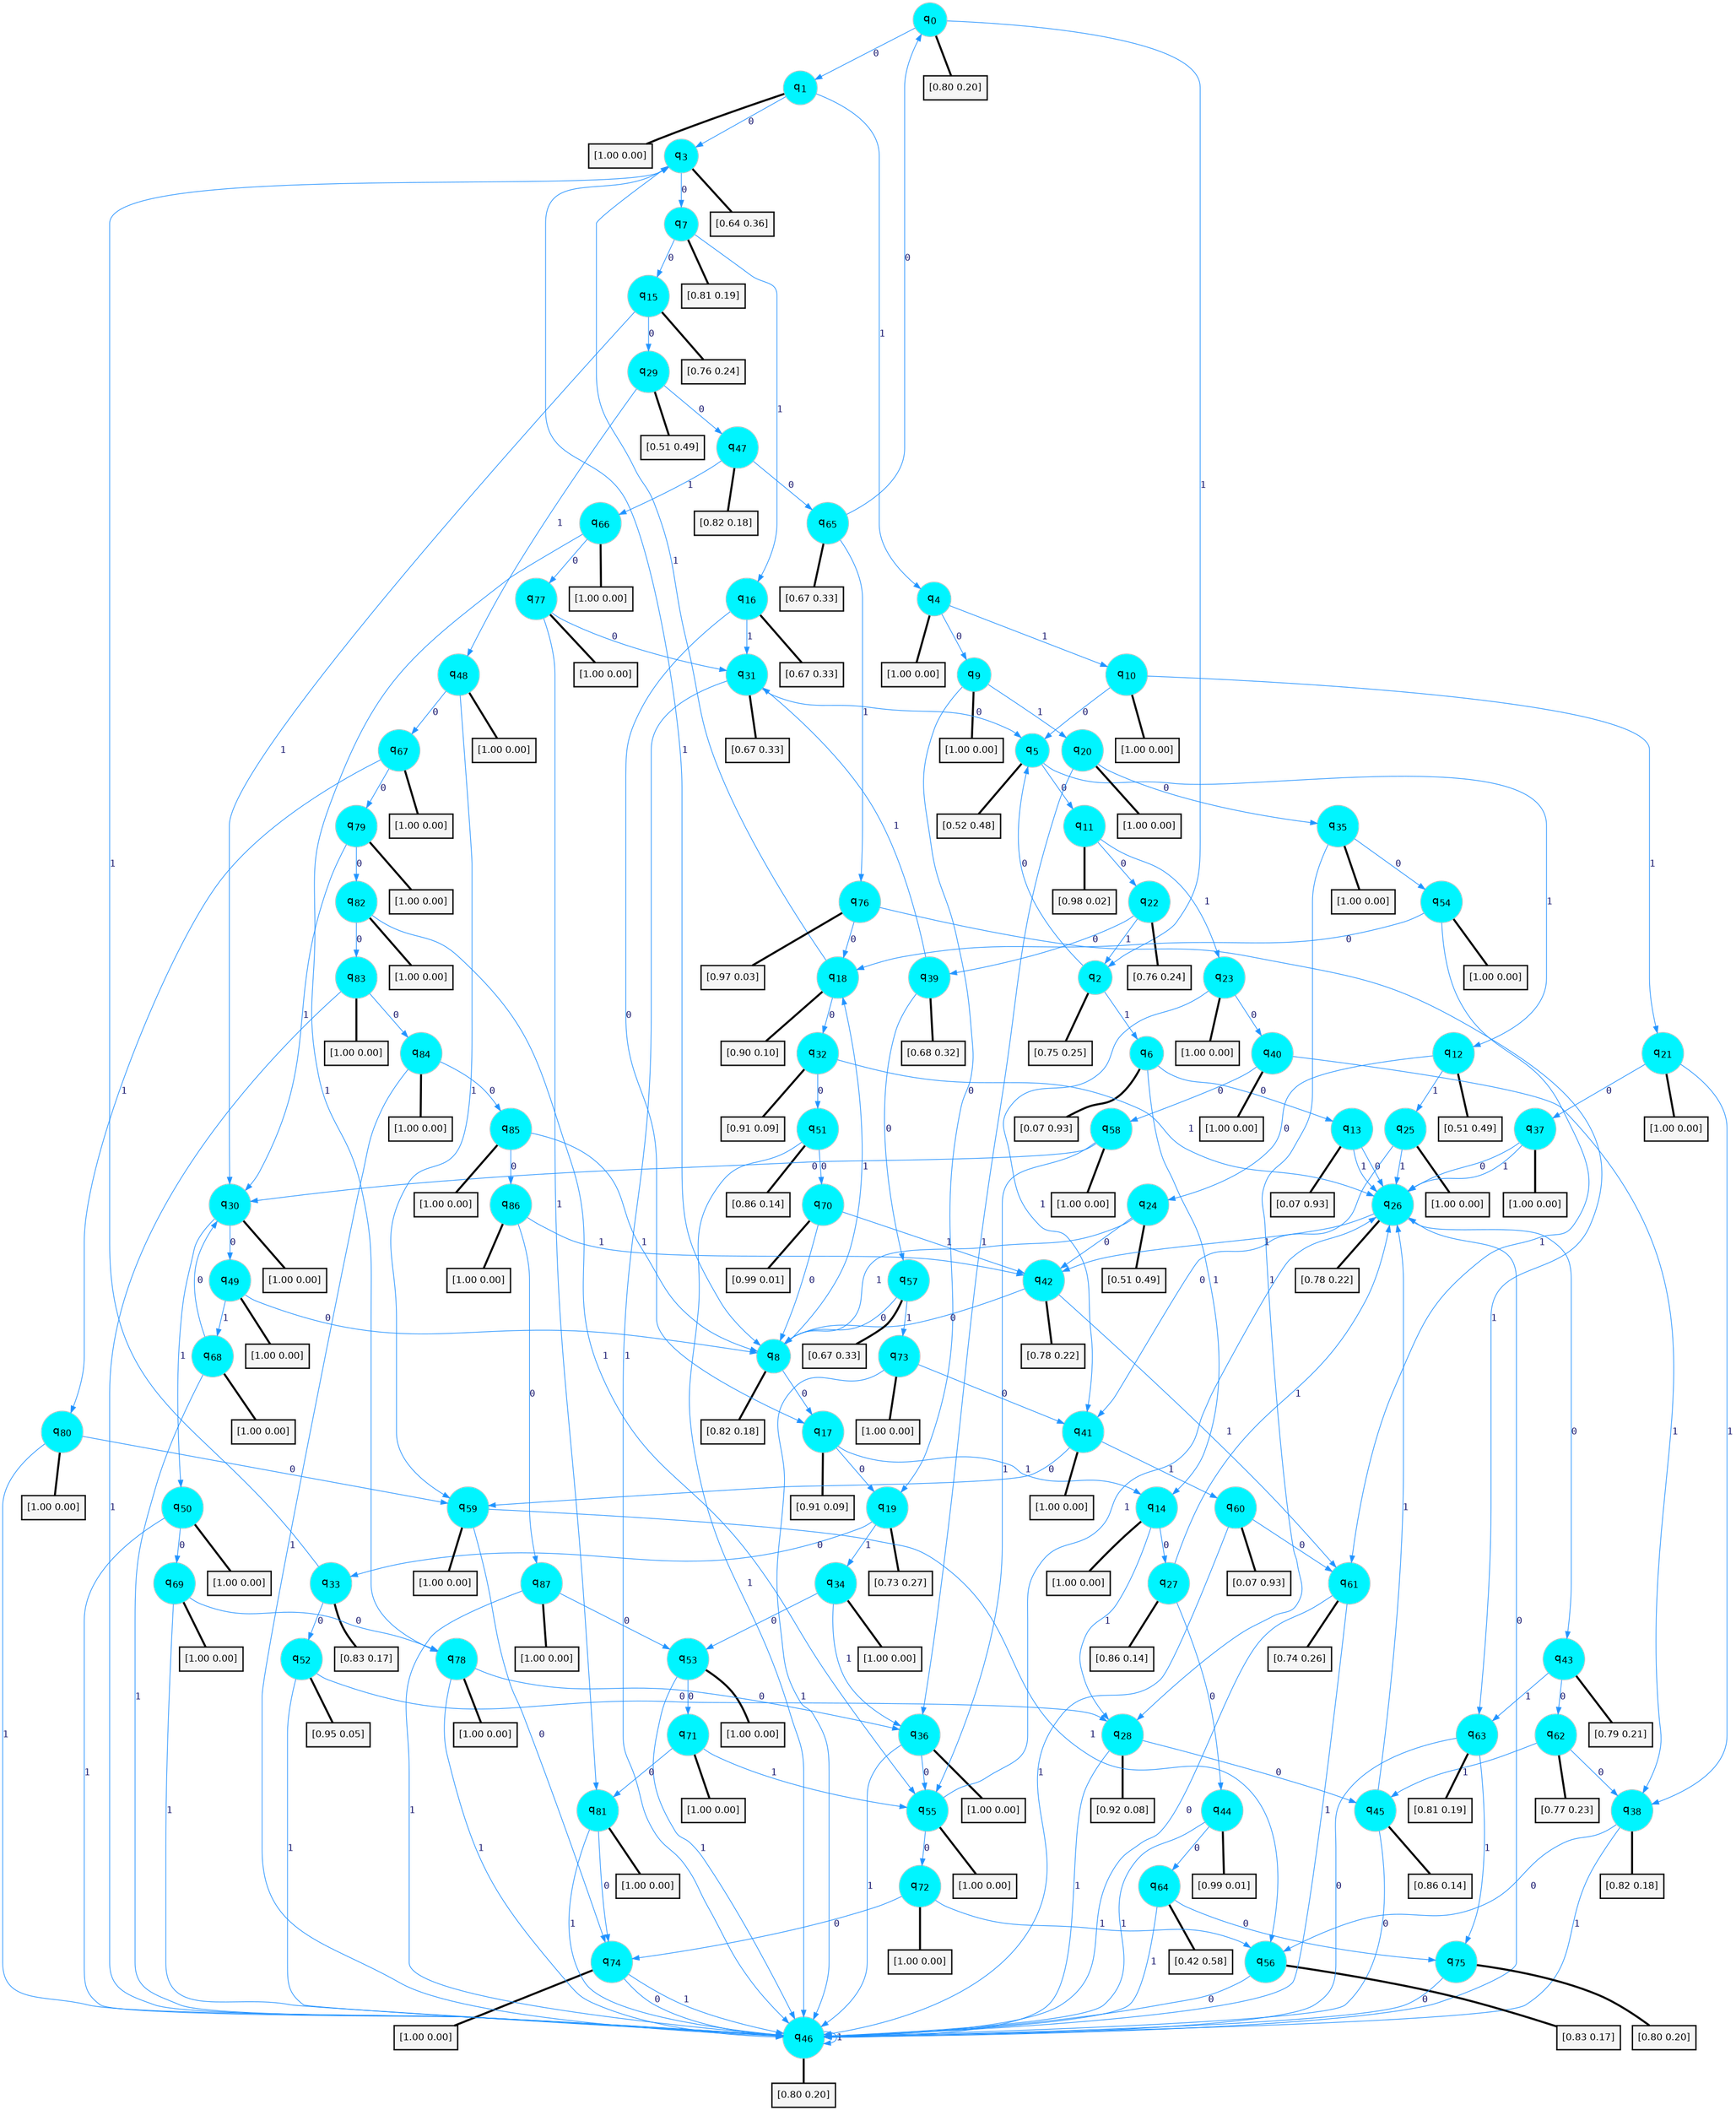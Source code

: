 digraph G {
graph [
bgcolor=transparent, dpi=300, rankdir=TD, size="40,25"];
node [
color=gray, fillcolor=turquoise1, fontcolor=black, fontname=Helvetica, fontsize=16, fontweight=bold, shape=circle, style=filled];
edge [
arrowsize=1, color=dodgerblue1, fontcolor=midnightblue, fontname=courier, fontweight=bold, penwidth=1, style=solid, weight=20];
0[label=<q<SUB>0</SUB>>];
1[label=<q<SUB>1</SUB>>];
2[label=<q<SUB>2</SUB>>];
3[label=<q<SUB>3</SUB>>];
4[label=<q<SUB>4</SUB>>];
5[label=<q<SUB>5</SUB>>];
6[label=<q<SUB>6</SUB>>];
7[label=<q<SUB>7</SUB>>];
8[label=<q<SUB>8</SUB>>];
9[label=<q<SUB>9</SUB>>];
10[label=<q<SUB>10</SUB>>];
11[label=<q<SUB>11</SUB>>];
12[label=<q<SUB>12</SUB>>];
13[label=<q<SUB>13</SUB>>];
14[label=<q<SUB>14</SUB>>];
15[label=<q<SUB>15</SUB>>];
16[label=<q<SUB>16</SUB>>];
17[label=<q<SUB>17</SUB>>];
18[label=<q<SUB>18</SUB>>];
19[label=<q<SUB>19</SUB>>];
20[label=<q<SUB>20</SUB>>];
21[label=<q<SUB>21</SUB>>];
22[label=<q<SUB>22</SUB>>];
23[label=<q<SUB>23</SUB>>];
24[label=<q<SUB>24</SUB>>];
25[label=<q<SUB>25</SUB>>];
26[label=<q<SUB>26</SUB>>];
27[label=<q<SUB>27</SUB>>];
28[label=<q<SUB>28</SUB>>];
29[label=<q<SUB>29</SUB>>];
30[label=<q<SUB>30</SUB>>];
31[label=<q<SUB>31</SUB>>];
32[label=<q<SUB>32</SUB>>];
33[label=<q<SUB>33</SUB>>];
34[label=<q<SUB>34</SUB>>];
35[label=<q<SUB>35</SUB>>];
36[label=<q<SUB>36</SUB>>];
37[label=<q<SUB>37</SUB>>];
38[label=<q<SUB>38</SUB>>];
39[label=<q<SUB>39</SUB>>];
40[label=<q<SUB>40</SUB>>];
41[label=<q<SUB>41</SUB>>];
42[label=<q<SUB>42</SUB>>];
43[label=<q<SUB>43</SUB>>];
44[label=<q<SUB>44</SUB>>];
45[label=<q<SUB>45</SUB>>];
46[label=<q<SUB>46</SUB>>];
47[label=<q<SUB>47</SUB>>];
48[label=<q<SUB>48</SUB>>];
49[label=<q<SUB>49</SUB>>];
50[label=<q<SUB>50</SUB>>];
51[label=<q<SUB>51</SUB>>];
52[label=<q<SUB>52</SUB>>];
53[label=<q<SUB>53</SUB>>];
54[label=<q<SUB>54</SUB>>];
55[label=<q<SUB>55</SUB>>];
56[label=<q<SUB>56</SUB>>];
57[label=<q<SUB>57</SUB>>];
58[label=<q<SUB>58</SUB>>];
59[label=<q<SUB>59</SUB>>];
60[label=<q<SUB>60</SUB>>];
61[label=<q<SUB>61</SUB>>];
62[label=<q<SUB>62</SUB>>];
63[label=<q<SUB>63</SUB>>];
64[label=<q<SUB>64</SUB>>];
65[label=<q<SUB>65</SUB>>];
66[label=<q<SUB>66</SUB>>];
67[label=<q<SUB>67</SUB>>];
68[label=<q<SUB>68</SUB>>];
69[label=<q<SUB>69</SUB>>];
70[label=<q<SUB>70</SUB>>];
71[label=<q<SUB>71</SUB>>];
72[label=<q<SUB>72</SUB>>];
73[label=<q<SUB>73</SUB>>];
74[label=<q<SUB>74</SUB>>];
75[label=<q<SUB>75</SUB>>];
76[label=<q<SUB>76</SUB>>];
77[label=<q<SUB>77</SUB>>];
78[label=<q<SUB>78</SUB>>];
79[label=<q<SUB>79</SUB>>];
80[label=<q<SUB>80</SUB>>];
81[label=<q<SUB>81</SUB>>];
82[label=<q<SUB>82</SUB>>];
83[label=<q<SUB>83</SUB>>];
84[label=<q<SUB>84</SUB>>];
85[label=<q<SUB>85</SUB>>];
86[label=<q<SUB>86</SUB>>];
87[label=<q<SUB>87</SUB>>];
88[label="[0.80 0.20]", shape=box,fontcolor=black, fontname=Helvetica, fontsize=14, penwidth=2, fillcolor=whitesmoke,color=black];
89[label="[1.00 0.00]", shape=box,fontcolor=black, fontname=Helvetica, fontsize=14, penwidth=2, fillcolor=whitesmoke,color=black];
90[label="[0.75 0.25]", shape=box,fontcolor=black, fontname=Helvetica, fontsize=14, penwidth=2, fillcolor=whitesmoke,color=black];
91[label="[0.64 0.36]", shape=box,fontcolor=black, fontname=Helvetica, fontsize=14, penwidth=2, fillcolor=whitesmoke,color=black];
92[label="[1.00 0.00]", shape=box,fontcolor=black, fontname=Helvetica, fontsize=14, penwidth=2, fillcolor=whitesmoke,color=black];
93[label="[0.52 0.48]", shape=box,fontcolor=black, fontname=Helvetica, fontsize=14, penwidth=2, fillcolor=whitesmoke,color=black];
94[label="[0.07 0.93]", shape=box,fontcolor=black, fontname=Helvetica, fontsize=14, penwidth=2, fillcolor=whitesmoke,color=black];
95[label="[0.81 0.19]", shape=box,fontcolor=black, fontname=Helvetica, fontsize=14, penwidth=2, fillcolor=whitesmoke,color=black];
96[label="[0.82 0.18]", shape=box,fontcolor=black, fontname=Helvetica, fontsize=14, penwidth=2, fillcolor=whitesmoke,color=black];
97[label="[1.00 0.00]", shape=box,fontcolor=black, fontname=Helvetica, fontsize=14, penwidth=2, fillcolor=whitesmoke,color=black];
98[label="[1.00 0.00]", shape=box,fontcolor=black, fontname=Helvetica, fontsize=14, penwidth=2, fillcolor=whitesmoke,color=black];
99[label="[0.98 0.02]", shape=box,fontcolor=black, fontname=Helvetica, fontsize=14, penwidth=2, fillcolor=whitesmoke,color=black];
100[label="[0.51 0.49]", shape=box,fontcolor=black, fontname=Helvetica, fontsize=14, penwidth=2, fillcolor=whitesmoke,color=black];
101[label="[0.07 0.93]", shape=box,fontcolor=black, fontname=Helvetica, fontsize=14, penwidth=2, fillcolor=whitesmoke,color=black];
102[label="[1.00 0.00]", shape=box,fontcolor=black, fontname=Helvetica, fontsize=14, penwidth=2, fillcolor=whitesmoke,color=black];
103[label="[0.76 0.24]", shape=box,fontcolor=black, fontname=Helvetica, fontsize=14, penwidth=2, fillcolor=whitesmoke,color=black];
104[label="[0.67 0.33]", shape=box,fontcolor=black, fontname=Helvetica, fontsize=14, penwidth=2, fillcolor=whitesmoke,color=black];
105[label="[0.91 0.09]", shape=box,fontcolor=black, fontname=Helvetica, fontsize=14, penwidth=2, fillcolor=whitesmoke,color=black];
106[label="[0.90 0.10]", shape=box,fontcolor=black, fontname=Helvetica, fontsize=14, penwidth=2, fillcolor=whitesmoke,color=black];
107[label="[0.73 0.27]", shape=box,fontcolor=black, fontname=Helvetica, fontsize=14, penwidth=2, fillcolor=whitesmoke,color=black];
108[label="[1.00 0.00]", shape=box,fontcolor=black, fontname=Helvetica, fontsize=14, penwidth=2, fillcolor=whitesmoke,color=black];
109[label="[1.00 0.00]", shape=box,fontcolor=black, fontname=Helvetica, fontsize=14, penwidth=2, fillcolor=whitesmoke,color=black];
110[label="[0.76 0.24]", shape=box,fontcolor=black, fontname=Helvetica, fontsize=14, penwidth=2, fillcolor=whitesmoke,color=black];
111[label="[1.00 0.00]", shape=box,fontcolor=black, fontname=Helvetica, fontsize=14, penwidth=2, fillcolor=whitesmoke,color=black];
112[label="[0.51 0.49]", shape=box,fontcolor=black, fontname=Helvetica, fontsize=14, penwidth=2, fillcolor=whitesmoke,color=black];
113[label="[1.00 0.00]", shape=box,fontcolor=black, fontname=Helvetica, fontsize=14, penwidth=2, fillcolor=whitesmoke,color=black];
114[label="[0.78 0.22]", shape=box,fontcolor=black, fontname=Helvetica, fontsize=14, penwidth=2, fillcolor=whitesmoke,color=black];
115[label="[0.86 0.14]", shape=box,fontcolor=black, fontname=Helvetica, fontsize=14, penwidth=2, fillcolor=whitesmoke,color=black];
116[label="[0.92 0.08]", shape=box,fontcolor=black, fontname=Helvetica, fontsize=14, penwidth=2, fillcolor=whitesmoke,color=black];
117[label="[0.51 0.49]", shape=box,fontcolor=black, fontname=Helvetica, fontsize=14, penwidth=2, fillcolor=whitesmoke,color=black];
118[label="[1.00 0.00]", shape=box,fontcolor=black, fontname=Helvetica, fontsize=14, penwidth=2, fillcolor=whitesmoke,color=black];
119[label="[0.67 0.33]", shape=box,fontcolor=black, fontname=Helvetica, fontsize=14, penwidth=2, fillcolor=whitesmoke,color=black];
120[label="[0.91 0.09]", shape=box,fontcolor=black, fontname=Helvetica, fontsize=14, penwidth=2, fillcolor=whitesmoke,color=black];
121[label="[0.83 0.17]", shape=box,fontcolor=black, fontname=Helvetica, fontsize=14, penwidth=2, fillcolor=whitesmoke,color=black];
122[label="[1.00 0.00]", shape=box,fontcolor=black, fontname=Helvetica, fontsize=14, penwidth=2, fillcolor=whitesmoke,color=black];
123[label="[1.00 0.00]", shape=box,fontcolor=black, fontname=Helvetica, fontsize=14, penwidth=2, fillcolor=whitesmoke,color=black];
124[label="[1.00 0.00]", shape=box,fontcolor=black, fontname=Helvetica, fontsize=14, penwidth=2, fillcolor=whitesmoke,color=black];
125[label="[1.00 0.00]", shape=box,fontcolor=black, fontname=Helvetica, fontsize=14, penwidth=2, fillcolor=whitesmoke,color=black];
126[label="[0.82 0.18]", shape=box,fontcolor=black, fontname=Helvetica, fontsize=14, penwidth=2, fillcolor=whitesmoke,color=black];
127[label="[0.68 0.32]", shape=box,fontcolor=black, fontname=Helvetica, fontsize=14, penwidth=2, fillcolor=whitesmoke,color=black];
128[label="[1.00 0.00]", shape=box,fontcolor=black, fontname=Helvetica, fontsize=14, penwidth=2, fillcolor=whitesmoke,color=black];
129[label="[1.00 0.00]", shape=box,fontcolor=black, fontname=Helvetica, fontsize=14, penwidth=2, fillcolor=whitesmoke,color=black];
130[label="[0.78 0.22]", shape=box,fontcolor=black, fontname=Helvetica, fontsize=14, penwidth=2, fillcolor=whitesmoke,color=black];
131[label="[0.79 0.21]", shape=box,fontcolor=black, fontname=Helvetica, fontsize=14, penwidth=2, fillcolor=whitesmoke,color=black];
132[label="[0.99 0.01]", shape=box,fontcolor=black, fontname=Helvetica, fontsize=14, penwidth=2, fillcolor=whitesmoke,color=black];
133[label="[0.86 0.14]", shape=box,fontcolor=black, fontname=Helvetica, fontsize=14, penwidth=2, fillcolor=whitesmoke,color=black];
134[label="[0.80 0.20]", shape=box,fontcolor=black, fontname=Helvetica, fontsize=14, penwidth=2, fillcolor=whitesmoke,color=black];
135[label="[0.82 0.18]", shape=box,fontcolor=black, fontname=Helvetica, fontsize=14, penwidth=2, fillcolor=whitesmoke,color=black];
136[label="[1.00 0.00]", shape=box,fontcolor=black, fontname=Helvetica, fontsize=14, penwidth=2, fillcolor=whitesmoke,color=black];
137[label="[1.00 0.00]", shape=box,fontcolor=black, fontname=Helvetica, fontsize=14, penwidth=2, fillcolor=whitesmoke,color=black];
138[label="[1.00 0.00]", shape=box,fontcolor=black, fontname=Helvetica, fontsize=14, penwidth=2, fillcolor=whitesmoke,color=black];
139[label="[0.86 0.14]", shape=box,fontcolor=black, fontname=Helvetica, fontsize=14, penwidth=2, fillcolor=whitesmoke,color=black];
140[label="[0.95 0.05]", shape=box,fontcolor=black, fontname=Helvetica, fontsize=14, penwidth=2, fillcolor=whitesmoke,color=black];
141[label="[1.00 0.00]", shape=box,fontcolor=black, fontname=Helvetica, fontsize=14, penwidth=2, fillcolor=whitesmoke,color=black];
142[label="[1.00 0.00]", shape=box,fontcolor=black, fontname=Helvetica, fontsize=14, penwidth=2, fillcolor=whitesmoke,color=black];
143[label="[1.00 0.00]", shape=box,fontcolor=black, fontname=Helvetica, fontsize=14, penwidth=2, fillcolor=whitesmoke,color=black];
144[label="[0.83 0.17]", shape=box,fontcolor=black, fontname=Helvetica, fontsize=14, penwidth=2, fillcolor=whitesmoke,color=black];
145[label="[0.67 0.33]", shape=box,fontcolor=black, fontname=Helvetica, fontsize=14, penwidth=2, fillcolor=whitesmoke,color=black];
146[label="[1.00 0.00]", shape=box,fontcolor=black, fontname=Helvetica, fontsize=14, penwidth=2, fillcolor=whitesmoke,color=black];
147[label="[1.00 0.00]", shape=box,fontcolor=black, fontname=Helvetica, fontsize=14, penwidth=2, fillcolor=whitesmoke,color=black];
148[label="[0.07 0.93]", shape=box,fontcolor=black, fontname=Helvetica, fontsize=14, penwidth=2, fillcolor=whitesmoke,color=black];
149[label="[0.74 0.26]", shape=box,fontcolor=black, fontname=Helvetica, fontsize=14, penwidth=2, fillcolor=whitesmoke,color=black];
150[label="[0.77 0.23]", shape=box,fontcolor=black, fontname=Helvetica, fontsize=14, penwidth=2, fillcolor=whitesmoke,color=black];
151[label="[0.81 0.19]", shape=box,fontcolor=black, fontname=Helvetica, fontsize=14, penwidth=2, fillcolor=whitesmoke,color=black];
152[label="[0.42 0.58]", shape=box,fontcolor=black, fontname=Helvetica, fontsize=14, penwidth=2, fillcolor=whitesmoke,color=black];
153[label="[0.67 0.33]", shape=box,fontcolor=black, fontname=Helvetica, fontsize=14, penwidth=2, fillcolor=whitesmoke,color=black];
154[label="[1.00 0.00]", shape=box,fontcolor=black, fontname=Helvetica, fontsize=14, penwidth=2, fillcolor=whitesmoke,color=black];
155[label="[1.00 0.00]", shape=box,fontcolor=black, fontname=Helvetica, fontsize=14, penwidth=2, fillcolor=whitesmoke,color=black];
156[label="[1.00 0.00]", shape=box,fontcolor=black, fontname=Helvetica, fontsize=14, penwidth=2, fillcolor=whitesmoke,color=black];
157[label="[1.00 0.00]", shape=box,fontcolor=black, fontname=Helvetica, fontsize=14, penwidth=2, fillcolor=whitesmoke,color=black];
158[label="[0.99 0.01]", shape=box,fontcolor=black, fontname=Helvetica, fontsize=14, penwidth=2, fillcolor=whitesmoke,color=black];
159[label="[1.00 0.00]", shape=box,fontcolor=black, fontname=Helvetica, fontsize=14, penwidth=2, fillcolor=whitesmoke,color=black];
160[label="[1.00 0.00]", shape=box,fontcolor=black, fontname=Helvetica, fontsize=14, penwidth=2, fillcolor=whitesmoke,color=black];
161[label="[1.00 0.00]", shape=box,fontcolor=black, fontname=Helvetica, fontsize=14, penwidth=2, fillcolor=whitesmoke,color=black];
162[label="[1.00 0.00]", shape=box,fontcolor=black, fontname=Helvetica, fontsize=14, penwidth=2, fillcolor=whitesmoke,color=black];
163[label="[0.80 0.20]", shape=box,fontcolor=black, fontname=Helvetica, fontsize=14, penwidth=2, fillcolor=whitesmoke,color=black];
164[label="[0.97 0.03]", shape=box,fontcolor=black, fontname=Helvetica, fontsize=14, penwidth=2, fillcolor=whitesmoke,color=black];
165[label="[1.00 0.00]", shape=box,fontcolor=black, fontname=Helvetica, fontsize=14, penwidth=2, fillcolor=whitesmoke,color=black];
166[label="[1.00 0.00]", shape=box,fontcolor=black, fontname=Helvetica, fontsize=14, penwidth=2, fillcolor=whitesmoke,color=black];
167[label="[1.00 0.00]", shape=box,fontcolor=black, fontname=Helvetica, fontsize=14, penwidth=2, fillcolor=whitesmoke,color=black];
168[label="[1.00 0.00]", shape=box,fontcolor=black, fontname=Helvetica, fontsize=14, penwidth=2, fillcolor=whitesmoke,color=black];
169[label="[1.00 0.00]", shape=box,fontcolor=black, fontname=Helvetica, fontsize=14, penwidth=2, fillcolor=whitesmoke,color=black];
170[label="[1.00 0.00]", shape=box,fontcolor=black, fontname=Helvetica, fontsize=14, penwidth=2, fillcolor=whitesmoke,color=black];
171[label="[1.00 0.00]", shape=box,fontcolor=black, fontname=Helvetica, fontsize=14, penwidth=2, fillcolor=whitesmoke,color=black];
172[label="[1.00 0.00]", shape=box,fontcolor=black, fontname=Helvetica, fontsize=14, penwidth=2, fillcolor=whitesmoke,color=black];
173[label="[1.00 0.00]", shape=box,fontcolor=black, fontname=Helvetica, fontsize=14, penwidth=2, fillcolor=whitesmoke,color=black];
174[label="[1.00 0.00]", shape=box,fontcolor=black, fontname=Helvetica, fontsize=14, penwidth=2, fillcolor=whitesmoke,color=black];
175[label="[1.00 0.00]", shape=box,fontcolor=black, fontname=Helvetica, fontsize=14, penwidth=2, fillcolor=whitesmoke,color=black];
0->1 [label=0];
0->2 [label=1];
0->88 [arrowhead=none, penwidth=3,color=black];
1->3 [label=0];
1->4 [label=1];
1->89 [arrowhead=none, penwidth=3,color=black];
2->5 [label=0];
2->6 [label=1];
2->90 [arrowhead=none, penwidth=3,color=black];
3->7 [label=0];
3->8 [label=1];
3->91 [arrowhead=none, penwidth=3,color=black];
4->9 [label=0];
4->10 [label=1];
4->92 [arrowhead=none, penwidth=3,color=black];
5->11 [label=0];
5->12 [label=1];
5->93 [arrowhead=none, penwidth=3,color=black];
6->13 [label=0];
6->14 [label=1];
6->94 [arrowhead=none, penwidth=3,color=black];
7->15 [label=0];
7->16 [label=1];
7->95 [arrowhead=none, penwidth=3,color=black];
8->17 [label=0];
8->18 [label=1];
8->96 [arrowhead=none, penwidth=3,color=black];
9->19 [label=0];
9->20 [label=1];
9->97 [arrowhead=none, penwidth=3,color=black];
10->5 [label=0];
10->21 [label=1];
10->98 [arrowhead=none, penwidth=3,color=black];
11->22 [label=0];
11->23 [label=1];
11->99 [arrowhead=none, penwidth=3,color=black];
12->24 [label=0];
12->25 [label=1];
12->100 [arrowhead=none, penwidth=3,color=black];
13->26 [label=0];
13->26 [label=1];
13->101 [arrowhead=none, penwidth=3,color=black];
14->27 [label=0];
14->28 [label=1];
14->102 [arrowhead=none, penwidth=3,color=black];
15->29 [label=0];
15->30 [label=1];
15->103 [arrowhead=none, penwidth=3,color=black];
16->17 [label=0];
16->31 [label=1];
16->104 [arrowhead=none, penwidth=3,color=black];
17->19 [label=0];
17->14 [label=1];
17->105 [arrowhead=none, penwidth=3,color=black];
18->32 [label=0];
18->3 [label=1];
18->106 [arrowhead=none, penwidth=3,color=black];
19->33 [label=0];
19->34 [label=1];
19->107 [arrowhead=none, penwidth=3,color=black];
20->35 [label=0];
20->36 [label=1];
20->108 [arrowhead=none, penwidth=3,color=black];
21->37 [label=0];
21->38 [label=1];
21->109 [arrowhead=none, penwidth=3,color=black];
22->39 [label=0];
22->2 [label=1];
22->110 [arrowhead=none, penwidth=3,color=black];
23->40 [label=0];
23->41 [label=1];
23->111 [arrowhead=none, penwidth=3,color=black];
24->42 [label=0];
24->8 [label=1];
24->112 [arrowhead=none, penwidth=3,color=black];
25->41 [label=0];
25->26 [label=1];
25->113 [arrowhead=none, penwidth=3,color=black];
26->43 [label=0];
26->42 [label=1];
26->114 [arrowhead=none, penwidth=3,color=black];
27->44 [label=0];
27->26 [label=1];
27->115 [arrowhead=none, penwidth=3,color=black];
28->45 [label=0];
28->46 [label=1];
28->116 [arrowhead=none, penwidth=3,color=black];
29->47 [label=0];
29->48 [label=1];
29->117 [arrowhead=none, penwidth=3,color=black];
30->49 [label=0];
30->50 [label=1];
30->118 [arrowhead=none, penwidth=3,color=black];
31->5 [label=0];
31->46 [label=1];
31->119 [arrowhead=none, penwidth=3,color=black];
32->51 [label=0];
32->26 [label=1];
32->120 [arrowhead=none, penwidth=3,color=black];
33->52 [label=0];
33->3 [label=1];
33->121 [arrowhead=none, penwidth=3,color=black];
34->53 [label=0];
34->36 [label=1];
34->122 [arrowhead=none, penwidth=3,color=black];
35->54 [label=0];
35->28 [label=1];
35->123 [arrowhead=none, penwidth=3,color=black];
36->55 [label=0];
36->46 [label=1];
36->124 [arrowhead=none, penwidth=3,color=black];
37->26 [label=0];
37->26 [label=1];
37->125 [arrowhead=none, penwidth=3,color=black];
38->56 [label=0];
38->46 [label=1];
38->126 [arrowhead=none, penwidth=3,color=black];
39->57 [label=0];
39->31 [label=1];
39->127 [arrowhead=none, penwidth=3,color=black];
40->58 [label=0];
40->38 [label=1];
40->128 [arrowhead=none, penwidth=3,color=black];
41->59 [label=0];
41->60 [label=1];
41->129 [arrowhead=none, penwidth=3,color=black];
42->8 [label=0];
42->61 [label=1];
42->130 [arrowhead=none, penwidth=3,color=black];
43->62 [label=0];
43->63 [label=1];
43->131 [arrowhead=none, penwidth=3,color=black];
44->64 [label=0];
44->46 [label=1];
44->132 [arrowhead=none, penwidth=3,color=black];
45->46 [label=0];
45->26 [label=1];
45->133 [arrowhead=none, penwidth=3,color=black];
46->26 [label=0];
46->46 [label=1];
46->134 [arrowhead=none, penwidth=3,color=black];
47->65 [label=0];
47->66 [label=1];
47->135 [arrowhead=none, penwidth=3,color=black];
48->67 [label=0];
48->59 [label=1];
48->136 [arrowhead=none, penwidth=3,color=black];
49->8 [label=0];
49->68 [label=1];
49->137 [arrowhead=none, penwidth=3,color=black];
50->69 [label=0];
50->46 [label=1];
50->138 [arrowhead=none, penwidth=3,color=black];
51->70 [label=0];
51->46 [label=1];
51->139 [arrowhead=none, penwidth=3,color=black];
52->28 [label=0];
52->46 [label=1];
52->140 [arrowhead=none, penwidth=3,color=black];
53->71 [label=0];
53->46 [label=1];
53->141 [arrowhead=none, penwidth=3,color=black];
54->18 [label=0];
54->61 [label=1];
54->142 [arrowhead=none, penwidth=3,color=black];
55->72 [label=0];
55->26 [label=1];
55->143 [arrowhead=none, penwidth=3,color=black];
56->46 [label=0];
56->144 [arrowhead=none, penwidth=3,color=black];
57->8 [label=0];
57->73 [label=1];
57->145 [arrowhead=none, penwidth=3,color=black];
58->30 [label=0];
58->55 [label=1];
58->146 [arrowhead=none, penwidth=3,color=black];
59->74 [label=0];
59->56 [label=1];
59->147 [arrowhead=none, penwidth=3,color=black];
60->61 [label=0];
60->46 [label=1];
60->148 [arrowhead=none, penwidth=3,color=black];
61->46 [label=0];
61->46 [label=1];
61->149 [arrowhead=none, penwidth=3,color=black];
62->38 [label=0];
62->45 [label=1];
62->150 [arrowhead=none, penwidth=3,color=black];
63->46 [label=0];
63->75 [label=1];
63->151 [arrowhead=none, penwidth=3,color=black];
64->75 [label=0];
64->46 [label=1];
64->152 [arrowhead=none, penwidth=3,color=black];
65->0 [label=0];
65->76 [label=1];
65->153 [arrowhead=none, penwidth=3,color=black];
66->77 [label=0];
66->78 [label=1];
66->154 [arrowhead=none, penwidth=3,color=black];
67->79 [label=0];
67->80 [label=1];
67->155 [arrowhead=none, penwidth=3,color=black];
68->30 [label=0];
68->46 [label=1];
68->156 [arrowhead=none, penwidth=3,color=black];
69->78 [label=0];
69->46 [label=1];
69->157 [arrowhead=none, penwidth=3,color=black];
70->8 [label=0];
70->42 [label=1];
70->158 [arrowhead=none, penwidth=3,color=black];
71->81 [label=0];
71->55 [label=1];
71->159 [arrowhead=none, penwidth=3,color=black];
72->74 [label=0];
72->56 [label=1];
72->160 [arrowhead=none, penwidth=3,color=black];
73->41 [label=0];
73->46 [label=1];
73->161 [arrowhead=none, penwidth=3,color=black];
74->46 [label=0];
74->46 [label=1];
74->162 [arrowhead=none, penwidth=3,color=black];
75->46 [label=0];
75->163 [arrowhead=none, penwidth=3,color=black];
76->18 [label=0];
76->63 [label=1];
76->164 [arrowhead=none, penwidth=3,color=black];
77->31 [label=0];
77->81 [label=1];
77->165 [arrowhead=none, penwidth=3,color=black];
78->36 [label=0];
78->46 [label=1];
78->166 [arrowhead=none, penwidth=3,color=black];
79->82 [label=0];
79->30 [label=1];
79->167 [arrowhead=none, penwidth=3,color=black];
80->59 [label=0];
80->46 [label=1];
80->168 [arrowhead=none, penwidth=3,color=black];
81->74 [label=0];
81->46 [label=1];
81->169 [arrowhead=none, penwidth=3,color=black];
82->83 [label=0];
82->55 [label=1];
82->170 [arrowhead=none, penwidth=3,color=black];
83->84 [label=0];
83->46 [label=1];
83->171 [arrowhead=none, penwidth=3,color=black];
84->85 [label=0];
84->46 [label=1];
84->172 [arrowhead=none, penwidth=3,color=black];
85->86 [label=0];
85->8 [label=1];
85->173 [arrowhead=none, penwidth=3,color=black];
86->87 [label=0];
86->42 [label=1];
86->174 [arrowhead=none, penwidth=3,color=black];
87->53 [label=0];
87->46 [label=1];
87->175 [arrowhead=none, penwidth=3,color=black];
}
